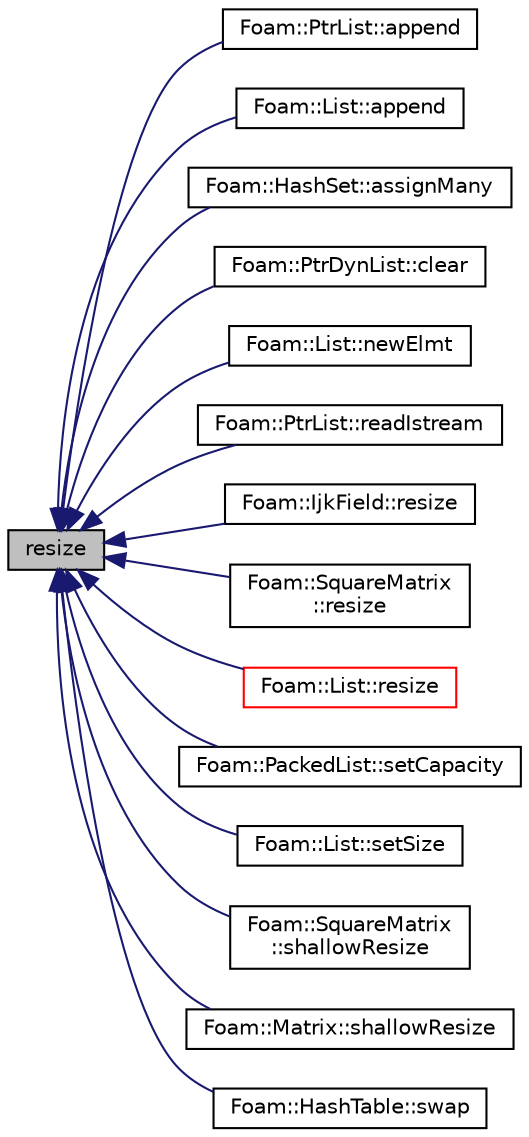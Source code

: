 digraph "resize"
{
  bgcolor="transparent";
  edge [fontname="Helvetica",fontsize="10",labelfontname="Helvetica",labelfontsize="10"];
  node [fontname="Helvetica",fontsize="10",shape=record];
  rankdir="LR";
  Node1 [label="resize",height=0.2,width=0.4,color="black", fillcolor="grey75", style="filled" fontcolor="black"];
  Node1 -> Node2 [dir="back",color="midnightblue",fontsize="10",style="solid",fontname="Helvetica"];
  Node2 [label="Foam::PtrList::append",height=0.2,width=0.4,color="black",URL="$classFoam_1_1PtrList.html#a19690ed8a9abf7f63be9551141d6b5f6",tooltip="Append an element to the end of the list. "];
  Node1 -> Node3 [dir="back",color="midnightblue",fontsize="10",style="solid",fontname="Helvetica"];
  Node3 [label="Foam::List::append",height=0.2,width=0.4,color="black",URL="$classFoam_1_1List.html#a846e26fe06e92168847d6937e1f171cf",tooltip="Move append an element at the end of the list. "];
  Node1 -> Node4 [dir="back",color="midnightblue",fontsize="10",style="solid",fontname="Helvetica"];
  Node4 [label="Foam::HashSet::assignMany",height=0.2,width=0.4,color="black",URL="$classFoam_1_1HashSet.html#a79a0b3e89479a2cb49652d355a3820f4"];
  Node1 -> Node5 [dir="back",color="midnightblue",fontsize="10",style="solid",fontname="Helvetica"];
  Node5 [label="Foam::PtrDynList::clear",height=0.2,width=0.4,color="black",URL="$classFoam_1_1PtrDynList.html#ac8bb3912a3ce86b15842e79d0b421204",tooltip="Clear the addressed list, i.e. set the size to zero. "];
  Node1 -> Node6 [dir="back",color="midnightblue",fontsize="10",style="solid",fontname="Helvetica"];
  Node6 [label="Foam::List::newElmt",height=0.2,width=0.4,color="black",URL="$classFoam_1_1List.html#a185404b8ba9a3d6985e4a940d679ae18",tooltip="Return subscript-checked element of UList and resizing the list if required. "];
  Node1 -> Node7 [dir="back",color="midnightblue",fontsize="10",style="solid",fontname="Helvetica"];
  Node7 [label="Foam::PtrList::readIstream",height=0.2,width=0.4,color="black",URL="$classFoam_1_1PtrList.html#abd10854d664e07f878aff6bb4699f02d",tooltip="Read from Istream using Istream constructor class. "];
  Node1 -> Node8 [dir="back",color="midnightblue",fontsize="10",style="solid",fontname="Helvetica"];
  Node8 [label="Foam::IjkField::resize",height=0.2,width=0.4,color="black",URL="$classFoam_1_1IjkField.html#aae8bef8dcce7b478cc1310d5057bdb18",tooltip="Change dimensions. "];
  Node1 -> Node9 [dir="back",color="midnightblue",fontsize="10",style="solid",fontname="Helvetica"];
  Node9 [label="Foam::SquareMatrix\l::resize",height=0.2,width=0.4,color="black",URL="$classFoam_1_1SquareMatrix.html#af798657eeacfe559510d89b4339e3f38",tooltip="Resize the matrix preserving the elements (compatibility) "];
  Node1 -> Node10 [dir="back",color="midnightblue",fontsize="10",style="solid",fontname="Helvetica"];
  Node10 [label="Foam::List::resize",height=0.2,width=0.4,color="red",URL="$classFoam_1_1List.html#ae697ea15032f01f89988bb8ada677832",tooltip="Adjust allocated size of list. "];
  Node1 -> Node11 [dir="back",color="midnightblue",fontsize="10",style="solid",fontname="Helvetica"];
  Node11 [label="Foam::PackedList::setCapacity",height=0.2,width=0.4,color="black",URL="$classFoam_1_1PackedList.html#ad4a4afb7d3154a5a20e8ef0292655f60",tooltip="Alter the size of the underlying storage. "];
  Node1 -> Node12 [dir="back",color="midnightblue",fontsize="10",style="solid",fontname="Helvetica"];
  Node12 [label="Foam::List::setSize",height=0.2,width=0.4,color="black",URL="$classFoam_1_1List.html#a2984fcc1e336af2f6623d86192986b7f",tooltip="Alias for resize(const label, const T&amp;) "];
  Node1 -> Node13 [dir="back",color="midnightblue",fontsize="10",style="solid",fontname="Helvetica"];
  Node13 [label="Foam::SquareMatrix\l::shallowResize",height=0.2,width=0.4,color="black",URL="$classFoam_1_1SquareMatrix.html#ace33232063f6ee339e811da9867a4091",tooltip="Resize the matrix without reallocating storage (unsafe) "];
  Node1 -> Node14 [dir="back",color="midnightblue",fontsize="10",style="solid",fontname="Helvetica"];
  Node14 [label="Foam::Matrix::shallowResize",height=0.2,width=0.4,color="black",URL="$classFoam_1_1Matrix.html#a6c95fcafc4010a3c79f64fd1b8fb2caf",tooltip="Resize Matrix without reallocating storage (unsafe) "];
  Node1 -> Node15 [dir="back",color="midnightblue",fontsize="10",style="solid",fontname="Helvetica"];
  Node15 [label="Foam::HashTable::swap",height=0.2,width=0.4,color="black",URL="$classFoam_1_1HashTable.html#a9d149d7c6221f2115f2dae3b445ab348",tooltip="Swap contents into this table. "];
}
